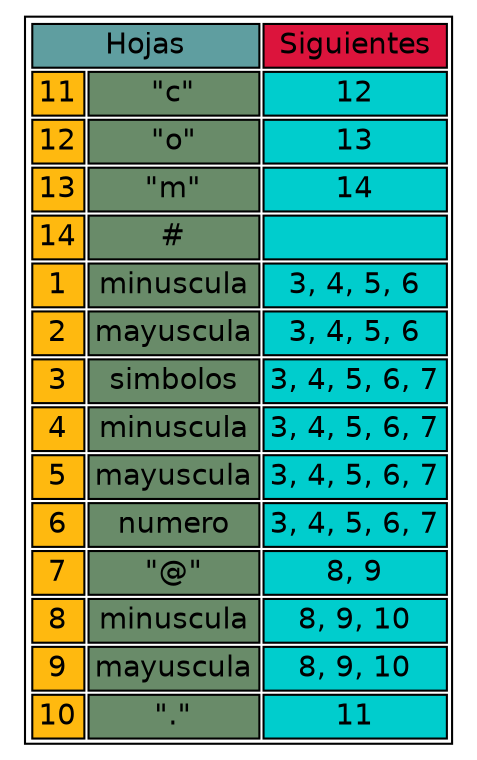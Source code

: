 digraph {
  node [ shape=none fontname=Helvetica ]
 n1 [ label = <
<table>
<tr><td colspan="2" bgcolor="cadetblue">Hojas</td><td colspan="1" bgcolor="crimson">Siguientes</td></tr>
<tr><td bgcolor="darkgoldenrod1">11</td><td bgcolor="darkseagreen4">"c"</td><td bgcolor="cyan3">12</td></tr><tr><td bgcolor="darkgoldenrod1">12</td><td bgcolor="darkseagreen4">"o"</td><td bgcolor="cyan3">13</td></tr><tr><td bgcolor="darkgoldenrod1">13</td><td bgcolor="darkseagreen4">"m"</td><td bgcolor="cyan3">14</td></tr><tr><td bgcolor="darkgoldenrod1">14</td><td bgcolor="darkseagreen4">#</td><td bgcolor="cyan3"></td></tr><tr><td bgcolor="darkgoldenrod1">1</td><td bgcolor="darkseagreen4">minuscula</td><td bgcolor="cyan3">3, 4, 5, 6</td></tr><tr><td bgcolor="darkgoldenrod1">2</td><td bgcolor="darkseagreen4">mayuscula</td><td bgcolor="cyan3">3, 4, 5, 6</td></tr><tr><td bgcolor="darkgoldenrod1">3</td><td bgcolor="darkseagreen4">simbolos</td><td bgcolor="cyan3">3, 4, 5, 6, 7</td></tr><tr><td bgcolor="darkgoldenrod1">4</td><td bgcolor="darkseagreen4">minuscula</td><td bgcolor="cyan3">3, 4, 5, 6, 7</td></tr><tr><td bgcolor="darkgoldenrod1">5</td><td bgcolor="darkseagreen4">mayuscula</td><td bgcolor="cyan3">3, 4, 5, 6, 7</td></tr><tr><td bgcolor="darkgoldenrod1">6</td><td bgcolor="darkseagreen4">numero</td><td bgcolor="cyan3">3, 4, 5, 6, 7</td></tr><tr><td bgcolor="darkgoldenrod1">7</td><td bgcolor="darkseagreen4">"@"</td><td bgcolor="cyan3">8, 9</td></tr><tr><td bgcolor="darkgoldenrod1">8</td><td bgcolor="darkseagreen4">minuscula</td><td bgcolor="cyan3">8, 9, 10</td></tr><tr><td bgcolor="darkgoldenrod1">9</td><td bgcolor="darkseagreen4">mayuscula</td><td bgcolor="cyan3">8, 9, 10</td></tr><tr><td bgcolor="darkgoldenrod1">10</td><td bgcolor="darkseagreen4">"."</td><td bgcolor="cyan3">11</td></tr> </table>>]
}
